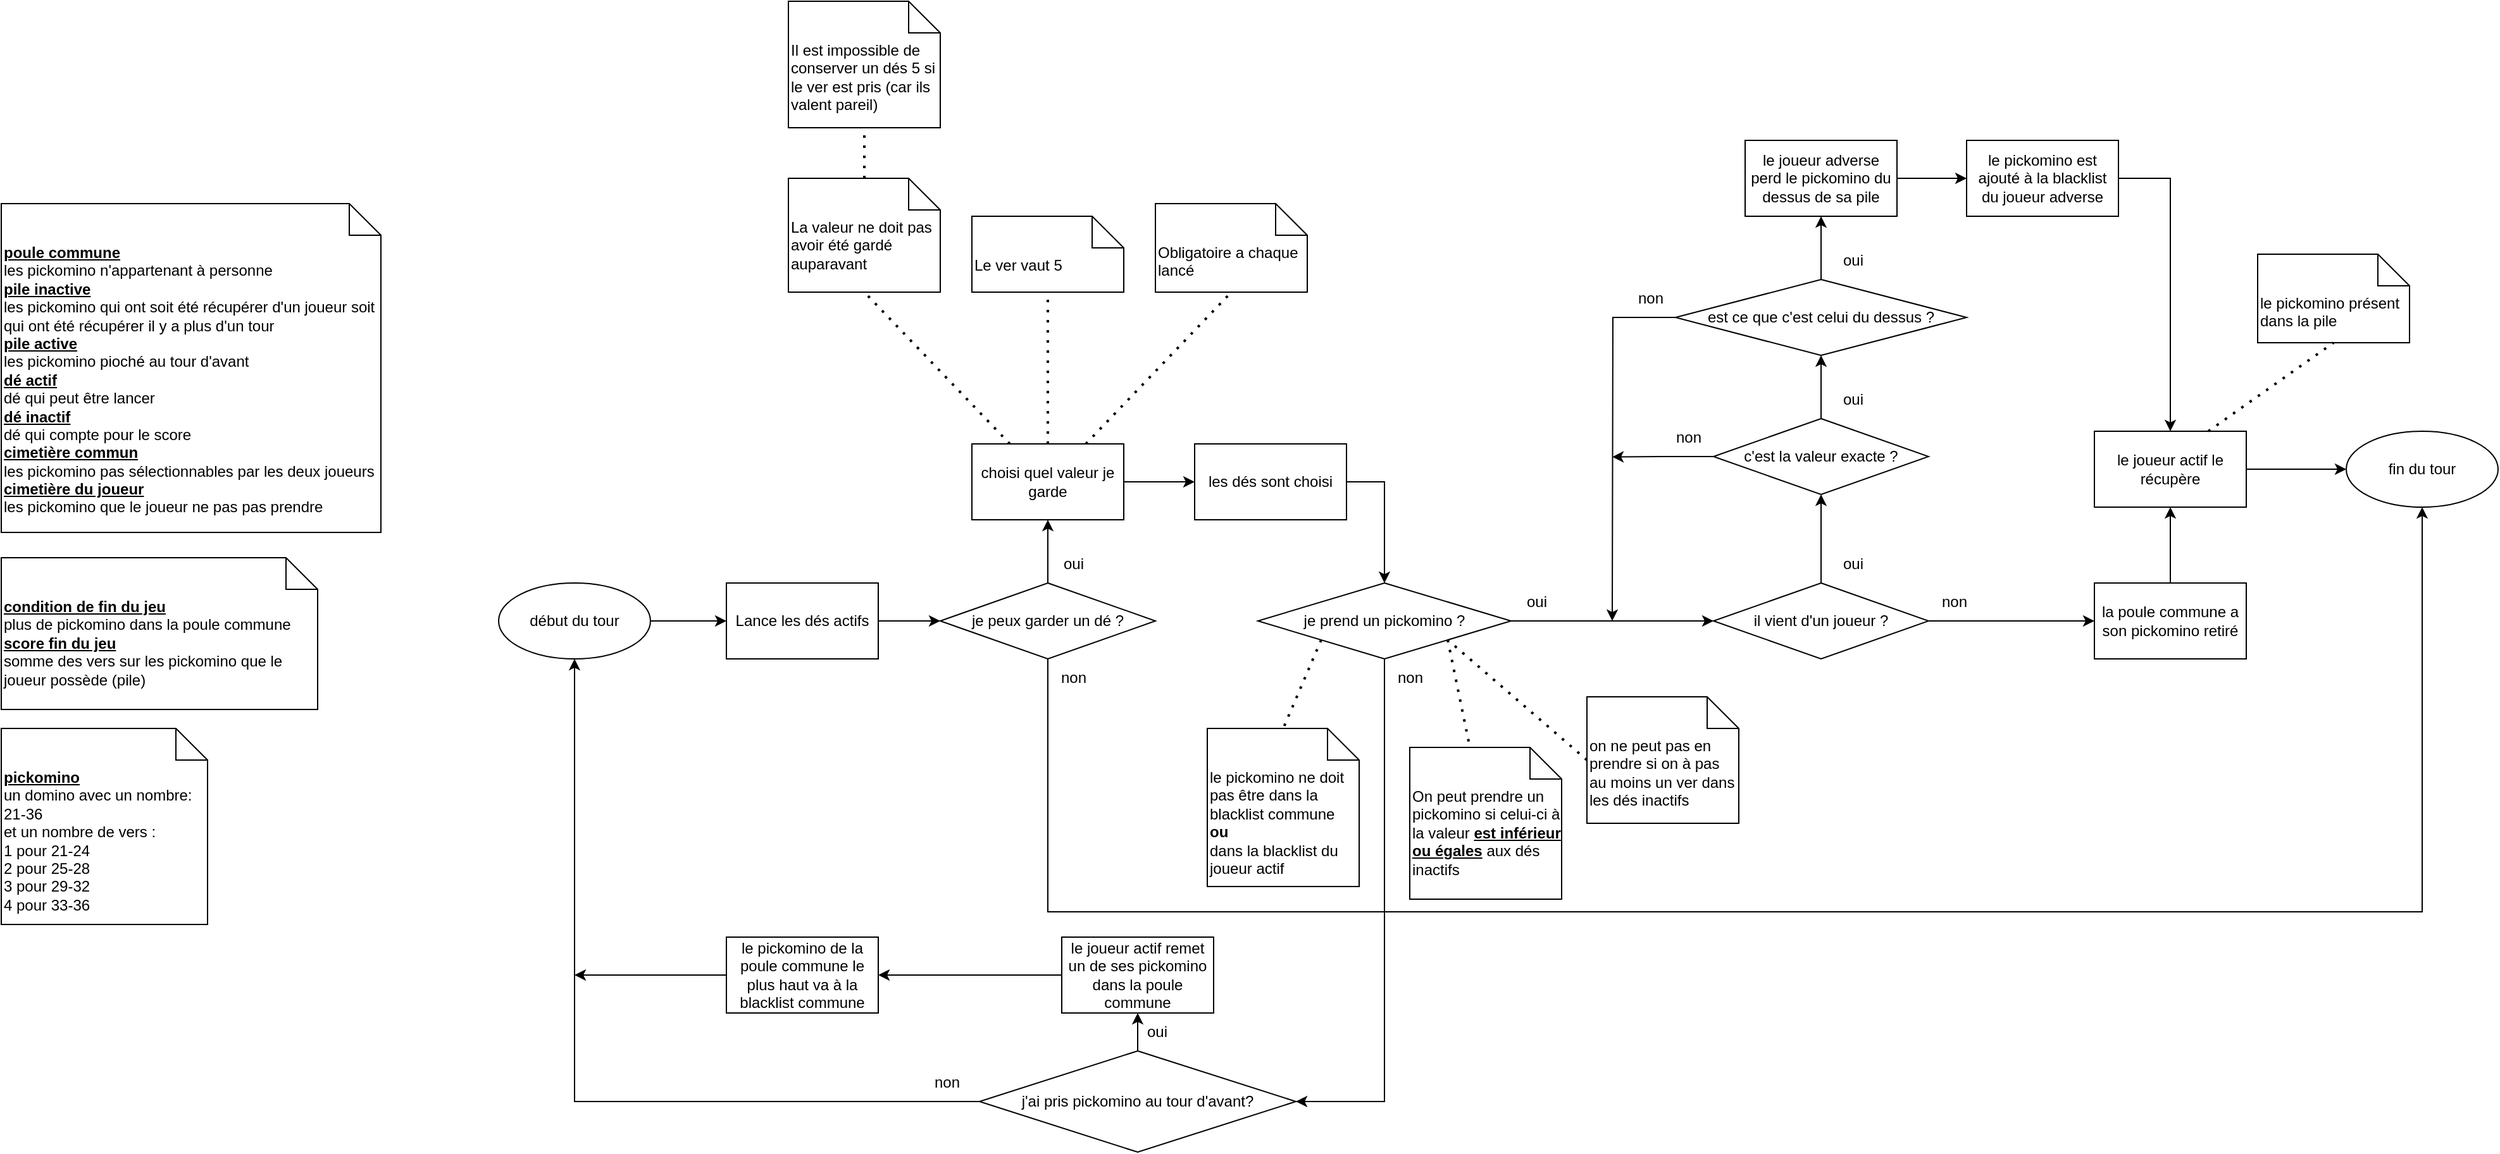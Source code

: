 <mxfile version="21.4.0" type="device">
  <diagram name="Page-1" id="CsCzBUhraF9fQvseMStz">
    <mxGraphModel dx="2261" dy="1928" grid="1" gridSize="10" guides="1" tooltips="1" connect="1" arrows="1" fold="1" page="1" pageScale="1" pageWidth="827" pageHeight="1169" math="0" shadow="0">
      <root>
        <mxCell id="0" />
        <mxCell id="1" parent="0" />
        <mxCell id="BlIG-PN_yFB8hyHtCrtW-3" style="edgeStyle=orthogonalEdgeStyle;rounded=0;orthogonalLoop=1;jettySize=auto;html=1;exitX=1;exitY=0.5;exitDx=0;exitDy=0;entryX=0;entryY=0.5;entryDx=0;entryDy=0;" parent="1" source="BlIG-PN_yFB8hyHtCrtW-1" target="BlIG-PN_yFB8hyHtCrtW-26" edge="1">
          <mxGeometry relative="1" as="geometry">
            <mxPoint x="360" y="220" as="targetPoint" />
          </mxGeometry>
        </mxCell>
        <mxCell id="BlIG-PN_yFB8hyHtCrtW-1" value="Lance les dés actifs" style="rounded=0;whiteSpace=wrap;html=1;" parent="1" vertex="1">
          <mxGeometry x="160" y="190" width="120" height="60" as="geometry" />
        </mxCell>
        <mxCell id="BlIG-PN_yFB8hyHtCrtW-36" style="edgeStyle=orthogonalEdgeStyle;rounded=0;orthogonalLoop=1;jettySize=auto;html=1;exitX=1;exitY=0.5;exitDx=0;exitDy=0;entryX=0;entryY=0.5;entryDx=0;entryDy=0;" parent="1" source="BlIG-PN_yFB8hyHtCrtW-11" target="BlIG-PN_yFB8hyHtCrtW-39" edge="1">
          <mxGeometry relative="1" as="geometry">
            <mxPoint x="930" y="220" as="targetPoint" />
          </mxGeometry>
        </mxCell>
        <mxCell id="BlIG-PN_yFB8hyHtCrtW-84" style="edgeStyle=orthogonalEdgeStyle;rounded=0;orthogonalLoop=1;jettySize=auto;html=1;exitX=0.5;exitY=1;exitDx=0;exitDy=0;entryX=1;entryY=0.5;entryDx=0;entryDy=0;" parent="1" source="BlIG-PN_yFB8hyHtCrtW-11" target="BlIG-PN_yFB8hyHtCrtW-80" edge="1">
          <mxGeometry relative="1" as="geometry" />
        </mxCell>
        <mxCell id="BlIG-PN_yFB8hyHtCrtW-11" value="je prend un pickomino ?" style="rhombus;whiteSpace=wrap;html=1;" parent="1" vertex="1">
          <mxGeometry x="580" y="190" width="200" height="60" as="geometry" />
        </mxCell>
        <mxCell id="BlIG-PN_yFB8hyHtCrtW-19" value="Obligatoire a chaque lancé&lt;br&gt;" style="shape=note2;boundedLbl=1;whiteSpace=wrap;html=1;size=25;verticalAlign=top;align=left;" parent="1" vertex="1">
          <mxGeometry x="499" y="-110" width="120" height="70" as="geometry" />
        </mxCell>
        <mxCell id="BlIG-PN_yFB8hyHtCrtW-20" value="La valeur ne doit pas avoir été gardé auparavant" style="shape=note2;boundedLbl=1;whiteSpace=wrap;html=1;size=25;verticalAlign=top;align=left;" parent="1" vertex="1">
          <mxGeometry x="209" y="-130" width="120" height="90" as="geometry" />
        </mxCell>
        <mxCell id="BlIG-PN_yFB8hyHtCrtW-21" value="Le ver vaut 5&lt;br&gt;&lt;br&gt;" style="shape=note2;boundedLbl=1;whiteSpace=wrap;html=1;size=25;verticalAlign=top;align=left;" parent="1" vertex="1">
          <mxGeometry x="354" y="-100" width="120" height="60" as="geometry" />
        </mxCell>
        <mxCell id="BlIG-PN_yFB8hyHtCrtW-22" value="" style="endArrow=none;dashed=1;html=1;dashPattern=1 3;strokeWidth=2;rounded=0;exitX=0.75;exitY=0;exitDx=0;exitDy=0;entryX=0.5;entryY=1;entryDx=0;entryDy=0;entryPerimeter=0;" parent="1" source="BlIG-PN_yFB8hyHtCrtW-25" target="BlIG-PN_yFB8hyHtCrtW-19" edge="1">
          <mxGeometry width="50" height="50" relative="1" as="geometry">
            <mxPoint x="420" y="80" as="sourcePoint" />
            <mxPoint x="420" y="-20" as="targetPoint" />
          </mxGeometry>
        </mxCell>
        <mxCell id="BlIG-PN_yFB8hyHtCrtW-23" value="" style="endArrow=none;dashed=1;html=1;dashPattern=1 3;strokeWidth=2;rounded=0;exitX=0.25;exitY=0;exitDx=0;exitDy=0;entryX=0.5;entryY=1;entryDx=0;entryDy=0;entryPerimeter=0;" parent="1" source="BlIG-PN_yFB8hyHtCrtW-25" target="BlIG-PN_yFB8hyHtCrtW-20" edge="1">
          <mxGeometry width="50" height="50" relative="1" as="geometry">
            <mxPoint x="420" y="80" as="sourcePoint" />
            <mxPoint x="420" y="-20" as="targetPoint" />
          </mxGeometry>
        </mxCell>
        <mxCell id="BlIG-PN_yFB8hyHtCrtW-24" value="" style="endArrow=none;dashed=1;html=1;dashPattern=1 3;strokeWidth=2;rounded=0;exitX=0.5;exitY=0;exitDx=0;exitDy=0;entryX=0.5;entryY=1;entryDx=0;entryDy=0;entryPerimeter=0;" parent="1" source="BlIG-PN_yFB8hyHtCrtW-25" target="BlIG-PN_yFB8hyHtCrtW-21" edge="1">
          <mxGeometry width="50" height="50" relative="1" as="geometry">
            <mxPoint x="420" y="80" as="sourcePoint" />
            <mxPoint x="420" y="-20" as="targetPoint" />
          </mxGeometry>
        </mxCell>
        <mxCell id="BlIG-PN_yFB8hyHtCrtW-50" style="edgeStyle=orthogonalEdgeStyle;rounded=0;orthogonalLoop=1;jettySize=auto;html=1;exitX=1;exitY=0.5;exitDx=0;exitDy=0;entryX=0;entryY=0.5;entryDx=0;entryDy=0;" parent="1" source="BlIG-PN_yFB8hyHtCrtW-25" target="BlIG-PN_yFB8hyHtCrtW-46" edge="1">
          <mxGeometry relative="1" as="geometry" />
        </mxCell>
        <mxCell id="BlIG-PN_yFB8hyHtCrtW-25" value="choisi quel valeur je garde" style="rounded=0;whiteSpace=wrap;html=1;" parent="1" vertex="1">
          <mxGeometry x="354" y="80" width="120" height="60" as="geometry" />
        </mxCell>
        <mxCell id="BlIG-PN_yFB8hyHtCrtW-28" style="edgeStyle=orthogonalEdgeStyle;rounded=0;orthogonalLoop=1;jettySize=auto;html=1;exitX=0.5;exitY=1;exitDx=0;exitDy=0;entryX=0.5;entryY=1;entryDx=0;entryDy=0;" parent="1" source="BlIG-PN_yFB8hyHtCrtW-26" target="BlIG-PN_yFB8hyHtCrtW-60" edge="1">
          <mxGeometry relative="1" as="geometry">
            <Array as="points">
              <mxPoint x="414" y="450" />
              <mxPoint x="1500" y="450" />
            </Array>
          </mxGeometry>
        </mxCell>
        <mxCell id="BlIG-PN_yFB8hyHtCrtW-33" style="edgeStyle=orthogonalEdgeStyle;rounded=0;orthogonalLoop=1;jettySize=auto;html=1;exitX=0.5;exitY=0;exitDx=0;exitDy=0;entryX=0.5;entryY=1;entryDx=0;entryDy=0;" parent="1" source="BlIG-PN_yFB8hyHtCrtW-26" target="BlIG-PN_yFB8hyHtCrtW-25" edge="1">
          <mxGeometry relative="1" as="geometry" />
        </mxCell>
        <mxCell id="BlIG-PN_yFB8hyHtCrtW-26" value="je peux garder un dé ?" style="rhombus;whiteSpace=wrap;html=1;" parent="1" vertex="1">
          <mxGeometry x="329" y="190" width="170" height="60" as="geometry" />
        </mxCell>
        <mxCell id="BlIG-PN_yFB8hyHtCrtW-30" value="non" style="text;html=1;align=center;verticalAlign=middle;resizable=0;points=[];autosize=1;strokeColor=none;fillColor=none;" parent="1" vertex="1">
          <mxGeometry x="414" y="250" width="40" height="30" as="geometry" />
        </mxCell>
        <mxCell id="BlIG-PN_yFB8hyHtCrtW-31" value="oui" style="text;html=1;align=center;verticalAlign=middle;resizable=0;points=[];autosize=1;strokeColor=none;fillColor=none;" parent="1" vertex="1">
          <mxGeometry x="414" y="160" width="40" height="30" as="geometry" />
        </mxCell>
        <mxCell id="BlIG-PN_yFB8hyHtCrtW-34" value="non" style="text;html=1;align=center;verticalAlign=middle;resizable=0;points=[];autosize=1;strokeColor=none;fillColor=none;" parent="1" vertex="1">
          <mxGeometry x="680" y="250" width="40" height="30" as="geometry" />
        </mxCell>
        <mxCell id="BlIG-PN_yFB8hyHtCrtW-35" value="oui" style="text;html=1;align=center;verticalAlign=middle;resizable=0;points=[];autosize=1;strokeColor=none;fillColor=none;" parent="1" vertex="1">
          <mxGeometry x="780" y="190" width="40" height="30" as="geometry" />
        </mxCell>
        <mxCell id="BlIG-PN_yFB8hyHtCrtW-43" style="edgeStyle=orthogonalEdgeStyle;rounded=0;orthogonalLoop=1;jettySize=auto;html=1;exitX=1;exitY=0.5;exitDx=0;exitDy=0;entryX=0;entryY=0.5;entryDx=0;entryDy=0;" parent="1" source="BlIG-PN_yFB8hyHtCrtW-39" target="BlIG-PN_yFB8hyHtCrtW-41" edge="1">
          <mxGeometry relative="1" as="geometry" />
        </mxCell>
        <mxCell id="BlIG-PN_yFB8hyHtCrtW-106" style="edgeStyle=orthogonalEdgeStyle;rounded=0;orthogonalLoop=1;jettySize=auto;html=1;exitX=0.5;exitY=0;exitDx=0;exitDy=0;entryX=0.5;entryY=1;entryDx=0;entryDy=0;" parent="1" source="BlIG-PN_yFB8hyHtCrtW-39" target="BlIG-PN_yFB8hyHtCrtW-105" edge="1">
          <mxGeometry relative="1" as="geometry" />
        </mxCell>
        <mxCell id="BlIG-PN_yFB8hyHtCrtW-39" value="il vient d&#39;un joueur ?" style="rhombus;whiteSpace=wrap;html=1;" parent="1" vertex="1">
          <mxGeometry x="940" y="190" width="170" height="60" as="geometry" />
        </mxCell>
        <mxCell id="BlIG-PN_yFB8hyHtCrtW-98" style="edgeStyle=orthogonalEdgeStyle;rounded=0;orthogonalLoop=1;jettySize=auto;html=1;exitX=1;exitY=0.5;exitDx=0;exitDy=0;entryX=0;entryY=0.5;entryDx=0;entryDy=0;" parent="1" source="BlIG-PN_yFB8hyHtCrtW-40" target="BlIG-PN_yFB8hyHtCrtW-97" edge="1">
          <mxGeometry relative="1" as="geometry" />
        </mxCell>
        <mxCell id="BlIG-PN_yFB8hyHtCrtW-40" value="le joueur adverse perd le pickomino du dessus de sa pile" style="rounded=0;whiteSpace=wrap;html=1;" parent="1" vertex="1">
          <mxGeometry x="965" y="-160" width="120" height="60" as="geometry" />
        </mxCell>
        <mxCell id="BlIG-PN_yFB8hyHtCrtW-58" style="edgeStyle=orthogonalEdgeStyle;rounded=0;orthogonalLoop=1;jettySize=auto;html=1;exitX=0.5;exitY=0;exitDx=0;exitDy=0;entryX=0.5;entryY=1;entryDx=0;entryDy=0;" parent="1" source="BlIG-PN_yFB8hyHtCrtW-41" target="BlIG-PN_yFB8hyHtCrtW-61" edge="1">
          <mxGeometry relative="1" as="geometry">
            <mxPoint x="1301" y="130" as="targetPoint" />
          </mxGeometry>
        </mxCell>
        <mxCell id="BlIG-PN_yFB8hyHtCrtW-41" value="la poule commune a son pickomino retiré" style="rounded=0;whiteSpace=wrap;html=1;" parent="1" vertex="1">
          <mxGeometry x="1241" y="190" width="120" height="60" as="geometry" />
        </mxCell>
        <mxCell id="BlIG-PN_yFB8hyHtCrtW-44" value="On peut prendre un pickomino si celui-ci à la valeur &lt;b&gt;&lt;u&gt;est inférieur ou égales&lt;/u&gt;&lt;/b&gt;&amp;nbsp;aux dés inactifs" style="shape=note2;boundedLbl=1;whiteSpace=wrap;html=1;size=25;verticalAlign=top;align=left;" parent="1" vertex="1">
          <mxGeometry x="700" y="320" width="120" height="120" as="geometry" />
        </mxCell>
        <mxCell id="BlIG-PN_yFB8hyHtCrtW-45" value="" style="endArrow=none;dashed=1;html=1;dashPattern=1 3;strokeWidth=2;rounded=0;exitX=1;exitY=1;exitDx=0;exitDy=0;entryX=0;entryY=0;entryDx=47.5;entryDy=0;entryPerimeter=0;" parent="1" source="BlIG-PN_yFB8hyHtCrtW-11" target="BlIG-PN_yFB8hyHtCrtW-44" edge="1">
          <mxGeometry width="50" height="50" relative="1" as="geometry">
            <mxPoint x="740" y="340" as="sourcePoint" />
            <mxPoint x="790" y="290" as="targetPoint" />
          </mxGeometry>
        </mxCell>
        <mxCell id="BlIG-PN_yFB8hyHtCrtW-71" style="edgeStyle=orthogonalEdgeStyle;rounded=0;orthogonalLoop=1;jettySize=auto;html=1;exitX=1;exitY=0.5;exitDx=0;exitDy=0;entryX=0.5;entryY=0;entryDx=0;entryDy=0;" parent="1" source="BlIG-PN_yFB8hyHtCrtW-46" target="BlIG-PN_yFB8hyHtCrtW-11" edge="1">
          <mxGeometry relative="1" as="geometry" />
        </mxCell>
        <mxCell id="BlIG-PN_yFB8hyHtCrtW-46" value="les dés sont choisi" style="rounded=0;whiteSpace=wrap;html=1;" parent="1" vertex="1">
          <mxGeometry x="530" y="80" width="120" height="60" as="geometry" />
        </mxCell>
        <mxCell id="BlIG-PN_yFB8hyHtCrtW-48" value="Il est impossible de conserver un dés 5 si le ver est pris (car ils valent pareil)" style="shape=note2;boundedLbl=1;whiteSpace=wrap;html=1;size=25;verticalAlign=top;align=left;" parent="1" vertex="1">
          <mxGeometry x="209" y="-270" width="120" height="100" as="geometry" />
        </mxCell>
        <mxCell id="BlIG-PN_yFB8hyHtCrtW-49" value="" style="endArrow=none;dashed=1;html=1;dashPattern=1 3;strokeWidth=2;rounded=0;entryX=0.5;entryY=1;entryDx=0;entryDy=0;entryPerimeter=0;exitX=0.5;exitY=0;exitDx=0;exitDy=0;exitPerimeter=0;" parent="1" source="BlIG-PN_yFB8hyHtCrtW-20" target="BlIG-PN_yFB8hyHtCrtW-48" edge="1">
          <mxGeometry width="50" height="50" relative="1" as="geometry">
            <mxPoint x="310" y="-150" as="sourcePoint" />
            <mxPoint x="140" y="-150" as="targetPoint" />
          </mxGeometry>
        </mxCell>
        <mxCell id="BlIG-PN_yFB8hyHtCrtW-52" value="oui" style="text;html=1;align=center;verticalAlign=middle;resizable=0;points=[];autosize=1;strokeColor=none;fillColor=none;" parent="1" vertex="1">
          <mxGeometry x="1030" y="160" width="40" height="30" as="geometry" />
        </mxCell>
        <mxCell id="BlIG-PN_yFB8hyHtCrtW-53" value="non" style="text;html=1;align=center;verticalAlign=middle;resizable=0;points=[];autosize=1;strokeColor=none;fillColor=none;" parent="1" vertex="1">
          <mxGeometry x="1110" y="190" width="40" height="30" as="geometry" />
        </mxCell>
        <mxCell id="BlIG-PN_yFB8hyHtCrtW-56" style="edgeStyle=orthogonalEdgeStyle;rounded=0;orthogonalLoop=1;jettySize=auto;html=1;exitX=1;exitY=0.5;exitDx=0;exitDy=0;entryX=0;entryY=0.5;entryDx=0;entryDy=0;" parent="1" source="BlIG-PN_yFB8hyHtCrtW-55" target="BlIG-PN_yFB8hyHtCrtW-1" edge="1">
          <mxGeometry relative="1" as="geometry" />
        </mxCell>
        <mxCell id="BlIG-PN_yFB8hyHtCrtW-55" value="début du tour" style="ellipse;whiteSpace=wrap;html=1;" parent="1" vertex="1">
          <mxGeometry x="-20" y="190" width="120" height="60" as="geometry" />
        </mxCell>
        <mxCell id="BlIG-PN_yFB8hyHtCrtW-60" value="fin du tour" style="ellipse;whiteSpace=wrap;html=1;" parent="1" vertex="1">
          <mxGeometry x="1440" y="70" width="120" height="60" as="geometry" />
        </mxCell>
        <mxCell id="BlIG-PN_yFB8hyHtCrtW-62" style="edgeStyle=orthogonalEdgeStyle;rounded=0;orthogonalLoop=1;jettySize=auto;html=1;exitX=1;exitY=0.5;exitDx=0;exitDy=0;entryX=0;entryY=0.5;entryDx=0;entryDy=0;" parent="1" source="BlIG-PN_yFB8hyHtCrtW-61" target="BlIG-PN_yFB8hyHtCrtW-60" edge="1">
          <mxGeometry relative="1" as="geometry" />
        </mxCell>
        <mxCell id="BlIG-PN_yFB8hyHtCrtW-61" value="le joueur actif le récupère" style="rounded=0;whiteSpace=wrap;html=1;" parent="1" vertex="1">
          <mxGeometry x="1241" y="70" width="120" height="60" as="geometry" />
        </mxCell>
        <mxCell id="BlIG-PN_yFB8hyHtCrtW-64" value="&lt;b&gt;&lt;u&gt;poule commune&lt;/u&gt;&lt;/b&gt;&lt;br&gt;les pickomino n&#39;appartenant à personne&lt;br&gt;&lt;b&gt;&lt;u&gt;pile inactive&lt;br&gt;&lt;/u&gt;&lt;/b&gt;les pickomino qui ont soit été récupérer d&#39;un joueur soit qui ont été récupérer il y a plus d&#39;un tour&lt;br&gt;&lt;b style=&quot;text-decoration-line: underline;&quot;&gt;pile active&lt;/b&gt;&lt;br&gt;les pickomino pioché au tour d&#39;avant&lt;br&gt;&lt;b&gt;&lt;u&gt;dé actif&lt;/u&gt;&lt;/b&gt;&lt;br&gt;dé qui peut être lancer&lt;br&gt;&lt;b&gt;&lt;u&gt;dé inactif&lt;/u&gt;&lt;/b&gt;&lt;br&gt;dé qui compte pour le score&lt;br&gt;&lt;b&gt;&lt;u&gt;cimetière commun&lt;/u&gt;&lt;/b&gt;&lt;br&gt;les pickomino pas sélectionnables par les deux joueurs&lt;br&gt;&lt;b&gt;&lt;u&gt;cimetière du joueur&lt;/u&gt;&lt;/b&gt;&lt;br&gt;les pickomino que le joueur ne pas pas prendre" style="shape=note2;boundedLbl=1;whiteSpace=wrap;html=1;size=25;verticalAlign=top;align=left;" parent="1" vertex="1">
          <mxGeometry x="-413" y="-110" width="300" height="260" as="geometry" />
        </mxCell>
        <mxCell id="BlIG-PN_yFB8hyHtCrtW-66" value="on ne peut pas en prendre si on à pas au moins un ver dans les dés inactifs" style="shape=note2;boundedLbl=1;whiteSpace=wrap;html=1;size=25;verticalAlign=top;align=left;" parent="1" vertex="1">
          <mxGeometry x="840" y="280" width="120" height="100" as="geometry" />
        </mxCell>
        <mxCell id="BlIG-PN_yFB8hyHtCrtW-67" value="" style="endArrow=none;dashed=1;html=1;dashPattern=1 3;strokeWidth=2;rounded=0;exitX=0;exitY=0.5;exitDx=0;exitDy=0;exitPerimeter=0;entryX=1;entryY=1;entryDx=0;entryDy=0;" parent="1" source="BlIG-PN_yFB8hyHtCrtW-66" target="BlIG-PN_yFB8hyHtCrtW-11" edge="1">
          <mxGeometry width="50" height="50" relative="1" as="geometry">
            <mxPoint x="660" y="230" as="sourcePoint" />
            <mxPoint x="710" y="180" as="targetPoint" />
          </mxGeometry>
        </mxCell>
        <mxCell id="BlIG-PN_yFB8hyHtCrtW-75" style="edgeStyle=orthogonalEdgeStyle;rounded=0;orthogonalLoop=1;jettySize=auto;html=1;exitX=0.5;exitY=0;exitDx=0;exitDy=0;entryX=0.5;entryY=1;entryDx=0;entryDy=0;" parent="1" source="BlIG-PN_yFB8hyHtCrtW-69" target="BlIG-PN_yFB8hyHtCrtW-40" edge="1">
          <mxGeometry relative="1" as="geometry" />
        </mxCell>
        <mxCell id="BlIG-PN_yFB8hyHtCrtW-76" style="edgeStyle=orthogonalEdgeStyle;rounded=0;orthogonalLoop=1;jettySize=auto;html=1;exitX=0;exitY=0.5;exitDx=0;exitDy=0;" parent="1" source="BlIG-PN_yFB8hyHtCrtW-69" edge="1">
          <mxGeometry relative="1" as="geometry">
            <mxPoint x="860" y="220" as="targetPoint" />
          </mxGeometry>
        </mxCell>
        <mxCell id="BlIG-PN_yFB8hyHtCrtW-69" value="est ce que c&#39;est celui du dessus ?" style="rhombus;whiteSpace=wrap;html=1;" parent="1" vertex="1">
          <mxGeometry x="910" y="-50" width="230" height="60" as="geometry" />
        </mxCell>
        <mxCell id="BlIG-PN_yFB8hyHtCrtW-73" value="non" style="text;html=1;align=center;verticalAlign=middle;resizable=0;points=[];autosize=1;strokeColor=none;fillColor=none;" parent="1" vertex="1">
          <mxGeometry x="870" y="-50" width="40" height="30" as="geometry" />
        </mxCell>
        <mxCell id="BlIG-PN_yFB8hyHtCrtW-74" value="oui" style="text;html=1;align=center;verticalAlign=middle;resizable=0;points=[];autosize=1;strokeColor=none;fillColor=none;" parent="1" vertex="1">
          <mxGeometry x="1030" y="-80" width="40" height="30" as="geometry" />
        </mxCell>
        <mxCell id="BlIG-PN_yFB8hyHtCrtW-77" value="le pickomino présent dans la pile" style="shape=note2;boundedLbl=1;whiteSpace=wrap;html=1;size=25;verticalAlign=top;align=left;" parent="1" vertex="1">
          <mxGeometry x="1370" y="-70" width="120" height="70" as="geometry" />
        </mxCell>
        <mxCell id="BlIG-PN_yFB8hyHtCrtW-78" value="" style="endArrow=none;dashed=1;html=1;dashPattern=1 3;strokeWidth=2;rounded=0;exitX=0.75;exitY=0;exitDx=0;exitDy=0;entryX=0.5;entryY=1;entryDx=0;entryDy=0;entryPerimeter=0;" parent="1" source="BlIG-PN_yFB8hyHtCrtW-61" target="BlIG-PN_yFB8hyHtCrtW-77" edge="1">
          <mxGeometry width="50" height="50" relative="1" as="geometry">
            <mxPoint x="1150" y="60" as="sourcePoint" />
            <mxPoint x="1200" y="10" as="targetPoint" />
          </mxGeometry>
        </mxCell>
        <mxCell id="BlIG-PN_yFB8hyHtCrtW-95" style="edgeStyle=orthogonalEdgeStyle;rounded=0;orthogonalLoop=1;jettySize=auto;html=1;exitX=0.5;exitY=0;exitDx=0;exitDy=0;entryX=0.5;entryY=1;entryDx=0;entryDy=0;" parent="1" source="BlIG-PN_yFB8hyHtCrtW-80" target="BlIG-PN_yFB8hyHtCrtW-81" edge="1">
          <mxGeometry relative="1" as="geometry" />
        </mxCell>
        <mxCell id="5DQkfj7Cj-z0AYbwVI3d-1" style="edgeStyle=orthogonalEdgeStyle;rounded=0;hachureGap=4;orthogonalLoop=1;jettySize=auto;html=1;exitX=0;exitY=0.5;exitDx=0;exitDy=0;entryX=0.5;entryY=1;entryDx=0;entryDy=0;fontFamily=Architects Daughter;fontSource=https%3A%2F%2Ffonts.googleapis.com%2Fcss%3Ffamily%3DArchitects%2BDaughter;fontSize=16;" edge="1" parent="1" source="BlIG-PN_yFB8hyHtCrtW-80" target="BlIG-PN_yFB8hyHtCrtW-55">
          <mxGeometry relative="1" as="geometry" />
        </mxCell>
        <mxCell id="BlIG-PN_yFB8hyHtCrtW-80" value="j&#39;ai pris pickomino au tour d&#39;avant?" style="rhombus;whiteSpace=wrap;html=1;" parent="1" vertex="1">
          <mxGeometry x="360" y="560" width="250" height="80" as="geometry" />
        </mxCell>
        <mxCell id="BlIG-PN_yFB8hyHtCrtW-102" style="edgeStyle=orthogonalEdgeStyle;rounded=0;orthogonalLoop=1;jettySize=auto;html=1;exitX=0;exitY=0.5;exitDx=0;exitDy=0;" parent="1" source="BlIG-PN_yFB8hyHtCrtW-81" target="BlIG-PN_yFB8hyHtCrtW-93" edge="1">
          <mxGeometry relative="1" as="geometry" />
        </mxCell>
        <mxCell id="BlIG-PN_yFB8hyHtCrtW-81" value="le joueur actif remet un de ses pickomino dans la poule commune" style="rounded=0;whiteSpace=wrap;html=1;" parent="1" vertex="1">
          <mxGeometry x="425" y="470" width="120" height="60" as="geometry" />
        </mxCell>
        <mxCell id="BlIG-PN_yFB8hyHtCrtW-91" value="non" style="text;html=1;align=center;verticalAlign=middle;resizable=0;points=[];autosize=1;strokeColor=none;fillColor=none;" parent="1" vertex="1">
          <mxGeometry x="314" y="570" width="40" height="30" as="geometry" />
        </mxCell>
        <mxCell id="BlIG-PN_yFB8hyHtCrtW-92" value="oui" style="text;html=1;align=center;verticalAlign=middle;resizable=0;points=[];autosize=1;strokeColor=none;fillColor=none;" parent="1" vertex="1">
          <mxGeometry x="480" y="530" width="40" height="30" as="geometry" />
        </mxCell>
        <mxCell id="5DQkfj7Cj-z0AYbwVI3d-2" style="edgeStyle=orthogonalEdgeStyle;rounded=0;hachureGap=4;orthogonalLoop=1;jettySize=auto;html=1;exitX=0;exitY=0.5;exitDx=0;exitDy=0;fontFamily=Architects Daughter;fontSource=https%3A%2F%2Ffonts.googleapis.com%2Fcss%3Ffamily%3DArchitects%2BDaughter;fontSize=16;" edge="1" parent="1" source="BlIG-PN_yFB8hyHtCrtW-93">
          <mxGeometry relative="1" as="geometry">
            <mxPoint x="40" y="500" as="targetPoint" />
          </mxGeometry>
        </mxCell>
        <mxCell id="BlIG-PN_yFB8hyHtCrtW-93" value="le pickomino de la poule commune le plus haut va à la blacklist&amp;nbsp;commune" style="rounded=0;whiteSpace=wrap;html=1;" parent="1" vertex="1">
          <mxGeometry x="160" y="470" width="120" height="60" as="geometry" />
        </mxCell>
        <mxCell id="BlIG-PN_yFB8hyHtCrtW-99" style="edgeStyle=orthogonalEdgeStyle;rounded=0;orthogonalLoop=1;jettySize=auto;html=1;exitX=1;exitY=0.5;exitDx=0;exitDy=0;entryX=0.5;entryY=0;entryDx=0;entryDy=0;" parent="1" source="BlIG-PN_yFB8hyHtCrtW-97" target="BlIG-PN_yFB8hyHtCrtW-61" edge="1">
          <mxGeometry relative="1" as="geometry" />
        </mxCell>
        <mxCell id="BlIG-PN_yFB8hyHtCrtW-97" value="le pickomino est ajouté à la blacklist du joueur adverse" style="rounded=0;whiteSpace=wrap;html=1;" parent="1" vertex="1">
          <mxGeometry x="1140" y="-160" width="120" height="60" as="geometry" />
        </mxCell>
        <mxCell id="BlIG-PN_yFB8hyHtCrtW-100" value="le pickomino ne doit pas être dans la blacklist commune&lt;br&gt;&lt;b&gt;ou&lt;/b&gt;&lt;br&gt;dans la blacklist du joueur actif" style="shape=note2;boundedLbl=1;whiteSpace=wrap;html=1;size=25;verticalAlign=top;align=left;" parent="1" vertex="1">
          <mxGeometry x="540" y="305" width="120" height="125" as="geometry" />
        </mxCell>
        <mxCell id="BlIG-PN_yFB8hyHtCrtW-101" value="" style="endArrow=none;dashed=1;html=1;dashPattern=1 3;strokeWidth=2;rounded=0;exitX=0;exitY=1;exitDx=0;exitDy=0;entryX=0.5;entryY=0;entryDx=0;entryDy=0;entryPerimeter=0;" parent="1" source="BlIG-PN_yFB8hyHtCrtW-11" target="BlIG-PN_yFB8hyHtCrtW-100" edge="1">
          <mxGeometry width="50" height="50" relative="1" as="geometry">
            <mxPoint x="740" y="245" as="sourcePoint" />
            <mxPoint x="758" y="330" as="targetPoint" />
          </mxGeometry>
        </mxCell>
        <mxCell id="BlIG-PN_yFB8hyHtCrtW-103" value="&lt;b&gt;&lt;u&gt;condition de fin du jeu&lt;/u&gt;&lt;/b&gt;&lt;br&gt;plus de pickomino dans la poule commune&lt;br&gt;&lt;b&gt;&lt;u&gt;score fin du jeu&lt;/u&gt;&lt;/b&gt;&lt;br&gt;somme des vers sur les pickomino que le joueur possède (pile)" style="shape=note2;boundedLbl=1;whiteSpace=wrap;html=1;size=25;verticalAlign=top;align=left;" parent="1" vertex="1">
          <mxGeometry x="-413" y="170" width="250" height="120" as="geometry" />
        </mxCell>
        <mxCell id="BlIG-PN_yFB8hyHtCrtW-107" style="edgeStyle=orthogonalEdgeStyle;rounded=0;orthogonalLoop=1;jettySize=auto;html=1;exitX=0.5;exitY=0;exitDx=0;exitDy=0;entryX=0.5;entryY=1;entryDx=0;entryDy=0;" parent="1" source="BlIG-PN_yFB8hyHtCrtW-105" target="BlIG-PN_yFB8hyHtCrtW-69" edge="1">
          <mxGeometry relative="1" as="geometry" />
        </mxCell>
        <mxCell id="BlIG-PN_yFB8hyHtCrtW-108" style="edgeStyle=orthogonalEdgeStyle;rounded=0;orthogonalLoop=1;jettySize=auto;html=1;exitX=0;exitY=0.5;exitDx=0;exitDy=0;" parent="1" source="BlIG-PN_yFB8hyHtCrtW-105" edge="1">
          <mxGeometry relative="1" as="geometry">
            <mxPoint x="860" y="90.286" as="targetPoint" />
          </mxGeometry>
        </mxCell>
        <mxCell id="BlIG-PN_yFB8hyHtCrtW-105" value="c&#39;est la valeur exacte ?" style="rhombus;whiteSpace=wrap;html=1;" parent="1" vertex="1">
          <mxGeometry x="940" y="60" width="170" height="60" as="geometry" />
        </mxCell>
        <mxCell id="BlIG-PN_yFB8hyHtCrtW-109" value="non" style="text;html=1;align=center;verticalAlign=middle;resizable=0;points=[];autosize=1;strokeColor=none;fillColor=none;" parent="1" vertex="1">
          <mxGeometry x="900" y="60" width="40" height="30" as="geometry" />
        </mxCell>
        <mxCell id="BlIG-PN_yFB8hyHtCrtW-110" value="oui" style="text;html=1;align=center;verticalAlign=middle;resizable=0;points=[];autosize=1;strokeColor=none;fillColor=none;" parent="1" vertex="1">
          <mxGeometry x="1030" y="30" width="40" height="30" as="geometry" />
        </mxCell>
        <mxCell id="BlIG-PN_yFB8hyHtCrtW-112" value="&lt;u style=&quot;&quot;&gt;&lt;b&gt;pickomino&lt;br&gt;&lt;/b&gt;&lt;/u&gt;un domino avec un nombre:&lt;br&gt;21-36&lt;br&gt;et un nombre de vers :&lt;br&gt;1 pour 21-24&lt;br&gt;2 pour 25-28&lt;br&gt;3 pour 29-32&lt;br&gt;4 pour 33-36" style="shape=note2;boundedLbl=1;whiteSpace=wrap;html=1;size=25;verticalAlign=top;align=left;" parent="1" vertex="1">
          <mxGeometry x="-413" y="305" width="163" height="155" as="geometry" />
        </mxCell>
      </root>
    </mxGraphModel>
  </diagram>
</mxfile>
